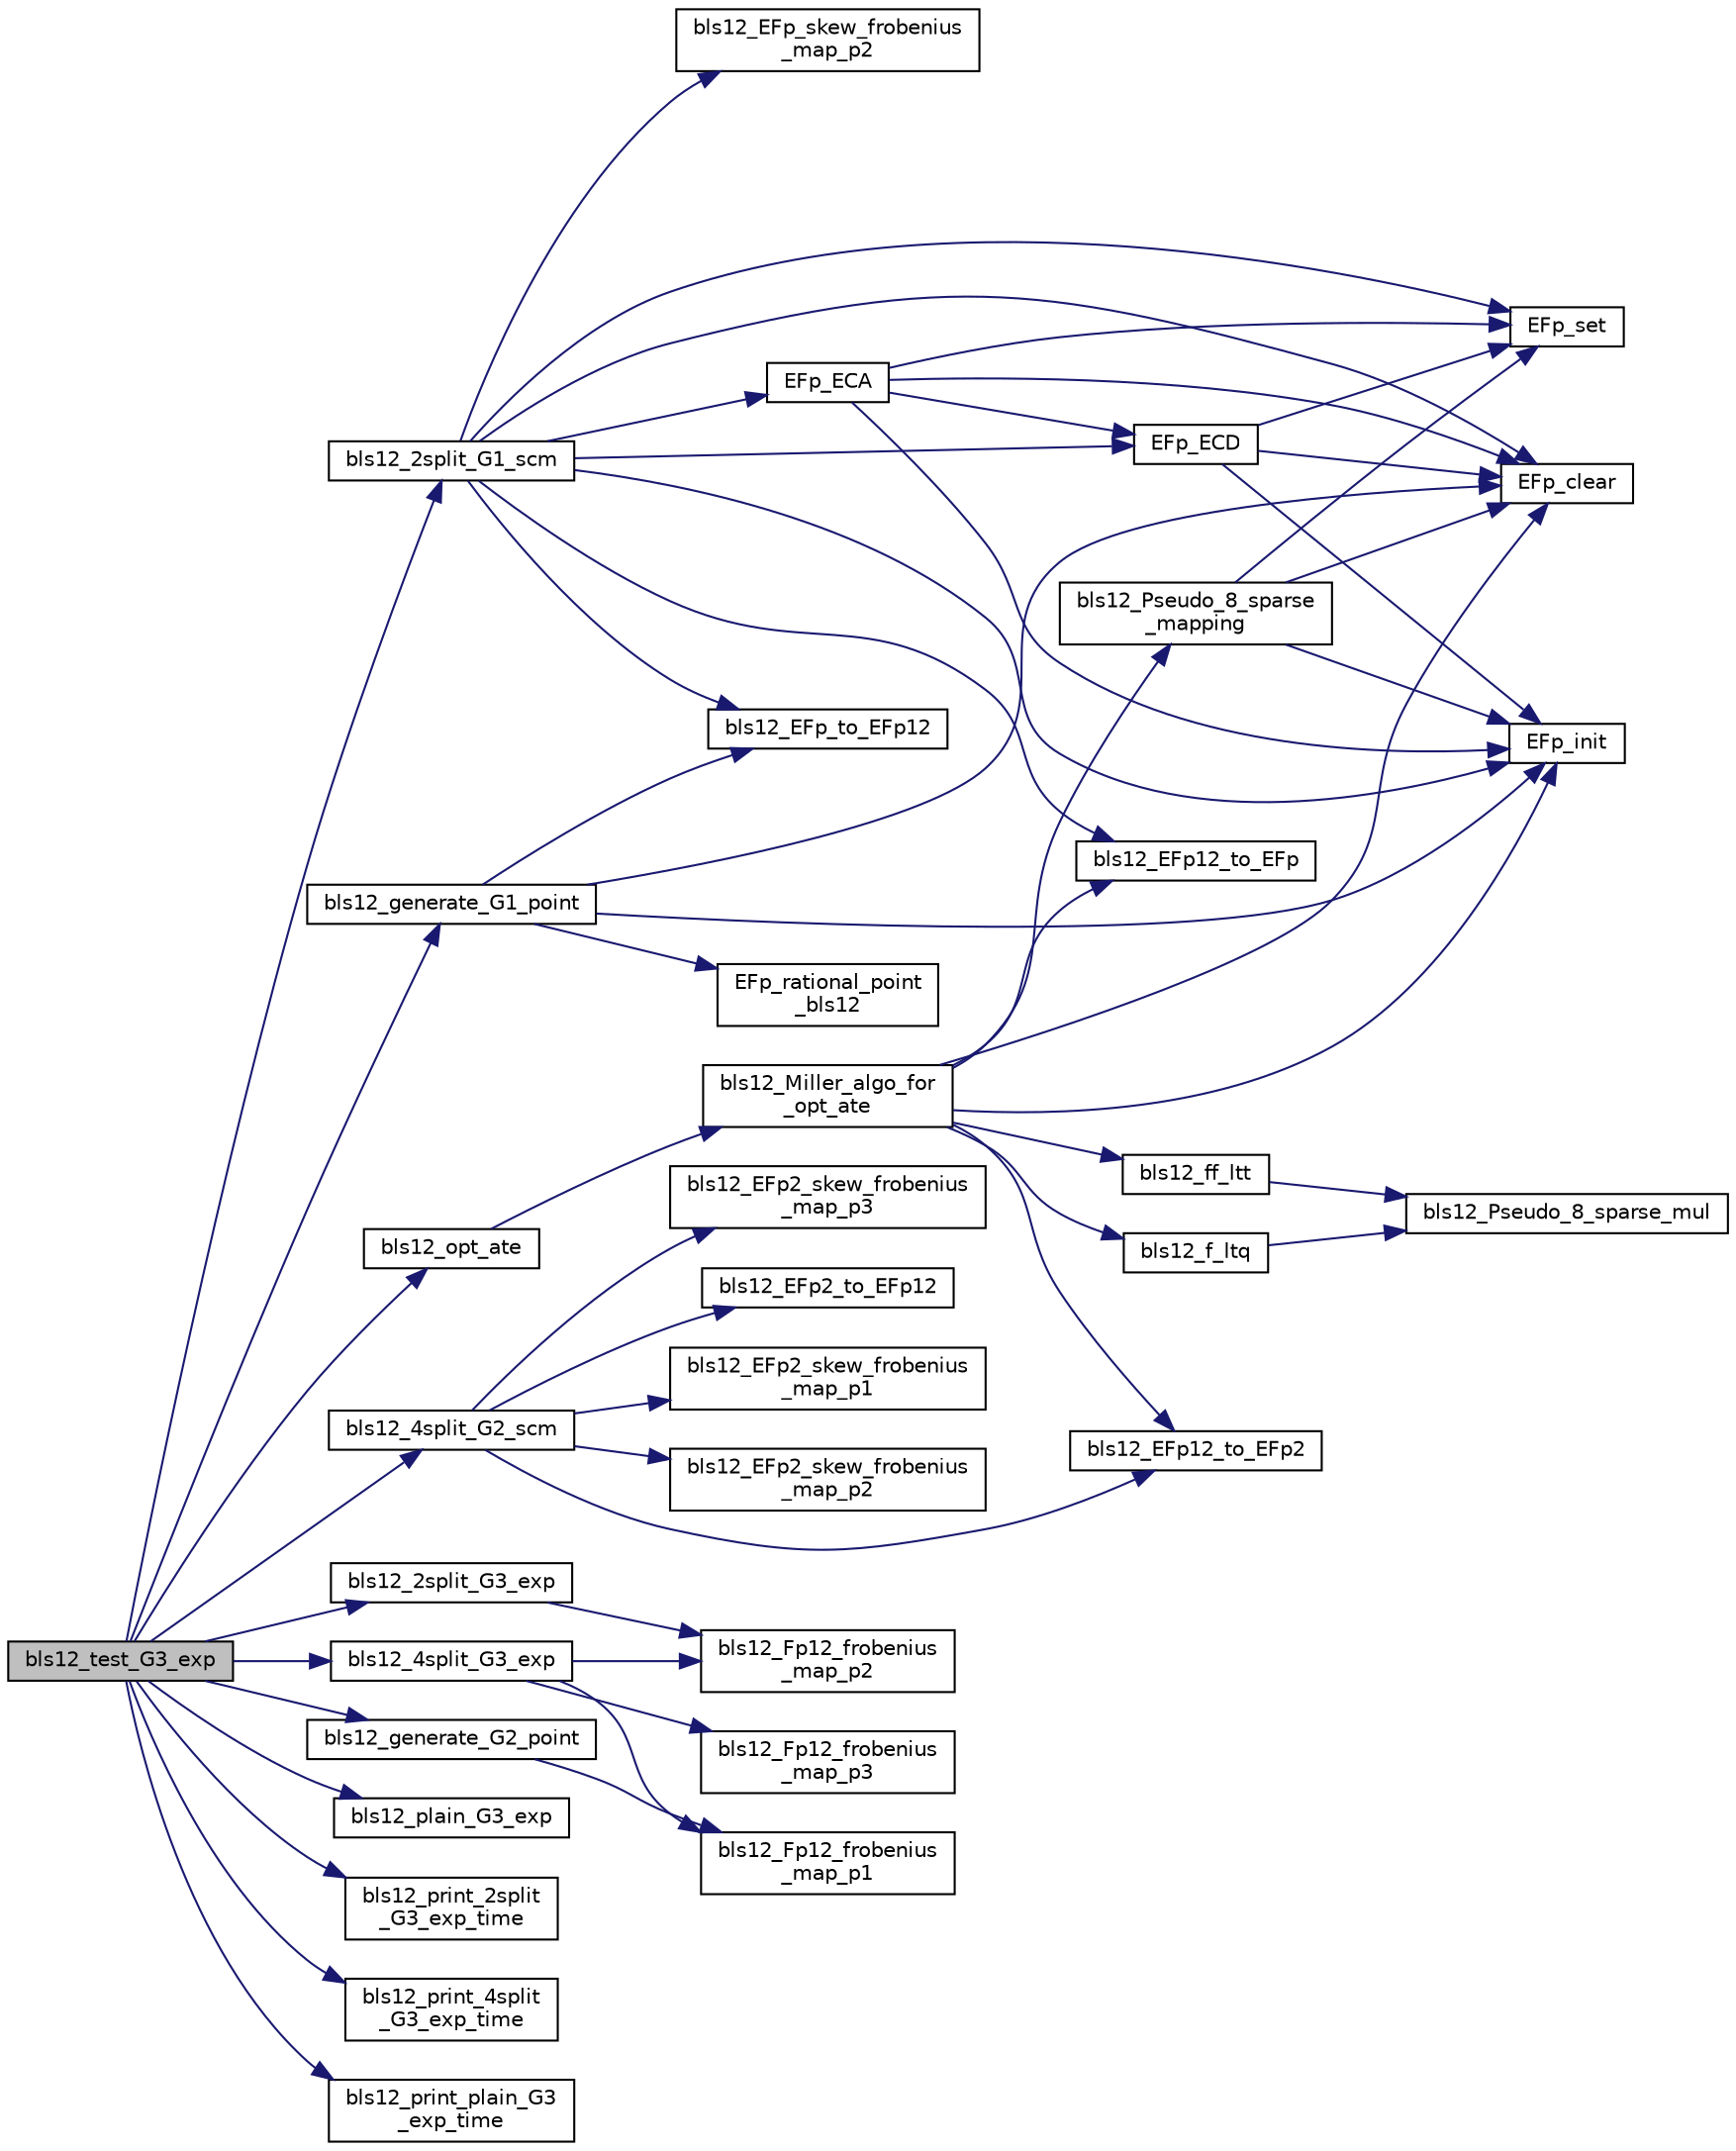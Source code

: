digraph "bls12_test_G3_exp"
{
  edge [fontname="Helvetica",fontsize="10",labelfontname="Helvetica",labelfontsize="10"];
  node [fontname="Helvetica",fontsize="10",shape=record];
  rankdir="LR";
  Node32 [label="bls12_test_G3_exp",height=0.2,width=0.4,color="black", fillcolor="grey75", style="filled", fontcolor="black"];
  Node32 -> Node33 [color="midnightblue",fontsize="10",style="solid"];
  Node33 [label="bls12_2split_G1_scm",height=0.2,width=0.4,color="black", fillcolor="white", style="filled",URL="$bls12__scm_8h.html#aae42e6e607e5af6339f4fc74acd931e3"];
  Node33 -> Node34 [color="midnightblue",fontsize="10",style="solid"];
  Node34 [label="bls12_EFp12_to_EFp",height=0.2,width=0.4,color="black", fillcolor="white", style="filled",URL="$bls12__twist_8h.html#ab400c20c7379b8092500f351fda16323"];
  Node33 -> Node35 [color="midnightblue",fontsize="10",style="solid"];
  Node35 [label="bls12_EFp_skew_frobenius\l_map_p2",height=0.2,width=0.4,color="black", fillcolor="white", style="filled",URL="$bls12__skew__frobenius_8h.html#a27f5995aeb743e8ca184d8fdfe4dd819"];
  Node33 -> Node36 [color="midnightblue",fontsize="10",style="solid"];
  Node36 [label="bls12_EFp_to_EFp12",height=0.2,width=0.4,color="black", fillcolor="white", style="filled",URL="$bls12__twist_8h.html#a1fff3d9b5a4da8df91e68493d344cb6b"];
  Node33 -> Node37 [color="midnightblue",fontsize="10",style="solid"];
  Node37 [label="EFp_clear",height=0.2,width=0.4,color="black", fillcolor="white", style="filled",URL="$bn__efp_8h.html#a8d12aae9ceed0cf06fffc1dc2c2aae40"];
  Node33 -> Node38 [color="midnightblue",fontsize="10",style="solid"];
  Node38 [label="EFp_ECA",height=0.2,width=0.4,color="black", fillcolor="white", style="filled",URL="$bn__efp_8h.html#a4b290a91bf913cf38dffee13f1db784b"];
  Node38 -> Node39 [color="midnightblue",fontsize="10",style="solid"];
  Node39 [label="EFp_set",height=0.2,width=0.4,color="black", fillcolor="white", style="filled",URL="$bn__efp_8h.html#abb438750cc5bfec2da8cd2f3863a985f"];
  Node38 -> Node40 [color="midnightblue",fontsize="10",style="solid"];
  Node40 [label="EFp_ECD",height=0.2,width=0.4,color="black", fillcolor="white", style="filled",URL="$bn__efp_8h.html#a9ba98cee075d39257ea190cbe340dec5"];
  Node40 -> Node41 [color="midnightblue",fontsize="10",style="solid"];
  Node41 [label="EFp_init",height=0.2,width=0.4,color="black", fillcolor="white", style="filled",URL="$bn__efp_8h.html#a2b1c0fe61a09134e31640f1565a48ed1"];
  Node40 -> Node39 [color="midnightblue",fontsize="10",style="solid"];
  Node40 -> Node37 [color="midnightblue",fontsize="10",style="solid"];
  Node38 -> Node41 [color="midnightblue",fontsize="10",style="solid"];
  Node38 -> Node37 [color="midnightblue",fontsize="10",style="solid"];
  Node33 -> Node40 [color="midnightblue",fontsize="10",style="solid"];
  Node33 -> Node41 [color="midnightblue",fontsize="10",style="solid"];
  Node33 -> Node39 [color="midnightblue",fontsize="10",style="solid"];
  Node32 -> Node42 [color="midnightblue",fontsize="10",style="solid"];
  Node42 [label="bls12_2split_G3_exp",height=0.2,width=0.4,color="black", fillcolor="white", style="filled",URL="$bls12___g3__exp_8h.html#a04349573c89d398f04506a6db9e2c487"];
  Node42 -> Node43 [color="midnightblue",fontsize="10",style="solid"];
  Node43 [label="bls12_Fp12_frobenius\l_map_p2",height=0.2,width=0.4,color="black", fillcolor="white", style="filled",URL="$bls12__frobenius_8h.html#af6a38141d5aa4f0fc4361d12d8c05671"];
  Node32 -> Node44 [color="midnightblue",fontsize="10",style="solid"];
  Node44 [label="bls12_4split_G2_scm",height=0.2,width=0.4,color="black", fillcolor="white", style="filled",URL="$bls12__scm_8h.html#a4ba82479d082bed6f2f58f848d771bc7"];
  Node44 -> Node45 [color="midnightblue",fontsize="10",style="solid"];
  Node45 [label="bls12_EFp12_to_EFp2",height=0.2,width=0.4,color="black", fillcolor="white", style="filled",URL="$bls12__twist_8h.html#a069ee5f353c96be9b1821af349731fe3"];
  Node44 -> Node46 [color="midnightblue",fontsize="10",style="solid"];
  Node46 [label="bls12_EFp2_skew_frobenius\l_map_p1",height=0.2,width=0.4,color="black", fillcolor="white", style="filled",URL="$bls12__skew__frobenius_8h.html#a8d89c42f0d2898af5639f908ebc6ad72"];
  Node44 -> Node47 [color="midnightblue",fontsize="10",style="solid"];
  Node47 [label="bls12_EFp2_skew_frobenius\l_map_p2",height=0.2,width=0.4,color="black", fillcolor="white", style="filled",URL="$bls12__skew__frobenius_8h.html#a53a7cd126428aa8a94732b2c521ad0f7"];
  Node44 -> Node48 [color="midnightblue",fontsize="10",style="solid"];
  Node48 [label="bls12_EFp2_skew_frobenius\l_map_p3",height=0.2,width=0.4,color="black", fillcolor="white", style="filled",URL="$bls12__skew__frobenius_8h.html#a87f87eeb97f9ba92718de8561d8a486d"];
  Node44 -> Node49 [color="midnightblue",fontsize="10",style="solid"];
  Node49 [label="bls12_EFp2_to_EFp12",height=0.2,width=0.4,color="black", fillcolor="white", style="filled",URL="$bls12__twist_8h.html#aa558f3e6f2284e657e3218c9e713c018"];
  Node32 -> Node50 [color="midnightblue",fontsize="10",style="solid"];
  Node50 [label="bls12_4split_G3_exp",height=0.2,width=0.4,color="black", fillcolor="white", style="filled",URL="$bls12___g3__exp_8h.html#a9664a6d82c05d087c7e9cf80b657311d"];
  Node50 -> Node51 [color="midnightblue",fontsize="10",style="solid"];
  Node51 [label="bls12_Fp12_frobenius\l_map_p1",height=0.2,width=0.4,color="black", fillcolor="white", style="filled",URL="$bls12__frobenius_8h.html#a22e66a8db607710f331457d0a42b52a6"];
  Node50 -> Node43 [color="midnightblue",fontsize="10",style="solid"];
  Node50 -> Node52 [color="midnightblue",fontsize="10",style="solid"];
  Node52 [label="bls12_Fp12_frobenius\l_map_p3",height=0.2,width=0.4,color="black", fillcolor="white", style="filled",URL="$bls12__frobenius_8h.html#a8b383bddc2f7f902a85b73bea5d9d44d"];
  Node32 -> Node53 [color="midnightblue",fontsize="10",style="solid"];
  Node53 [label="bls12_generate_G1_point",height=0.2,width=0.4,color="black", fillcolor="white", style="filled",URL="$bls12__generate__points_8h.html#a72ef3b90d050e3eeb5395016e62ceaf1"];
  Node53 -> Node36 [color="midnightblue",fontsize="10",style="solid"];
  Node53 -> Node37 [color="midnightblue",fontsize="10",style="solid"];
  Node53 -> Node41 [color="midnightblue",fontsize="10",style="solid"];
  Node53 -> Node54 [color="midnightblue",fontsize="10",style="solid"];
  Node54 [label="EFp_rational_point\l_bls12",height=0.2,width=0.4,color="black", fillcolor="white", style="filled",URL="$bn__efp_8h.html#a131fa3538790c33f2006d84b4a60f4e5"];
  Node32 -> Node55 [color="midnightblue",fontsize="10",style="solid"];
  Node55 [label="bls12_generate_G2_point",height=0.2,width=0.4,color="black", fillcolor="white", style="filled",URL="$bls12__generate__points_8h.html#ab798368874a1a8365377d05ce9c5c121"];
  Node55 -> Node51 [color="midnightblue",fontsize="10",style="solid"];
  Node32 -> Node56 [color="midnightblue",fontsize="10",style="solid"];
  Node56 [label="bls12_opt_ate",height=0.2,width=0.4,color="black", fillcolor="white", style="filled",URL="$bls12__pairings_8h.html#a9fbfb8c58f4bcd4e8eb916a2f9419c2e"];
  Node56 -> Node57 [color="midnightblue",fontsize="10",style="solid"];
  Node57 [label="bls12_Miller_algo_for\l_opt_ate",height=0.2,width=0.4,color="black", fillcolor="white", style="filled",URL="$bls12__miller__optate_8h.html#a4dd1ea18b9004d2f7dc99fc940dbab12"];
  Node57 -> Node34 [color="midnightblue",fontsize="10",style="solid"];
  Node57 -> Node45 [color="midnightblue",fontsize="10",style="solid"];
  Node57 -> Node58 [color="midnightblue",fontsize="10",style="solid"];
  Node58 [label="bls12_f_ltq",height=0.2,width=0.4,color="black", fillcolor="white", style="filled",URL="$bls12__line__ate_8h.html#a052c9a4d331a4f2d9468d3fb4d0d0944"];
  Node58 -> Node59 [color="midnightblue",fontsize="10",style="solid"];
  Node59 [label="bls12_Pseudo_8_sparse_mul",height=0.2,width=0.4,color="black", fillcolor="white", style="filled",URL="$bls12__p8sparse_8h.html#a12e66a107c192d4b73a29140c2a6d97d"];
  Node57 -> Node60 [color="midnightblue",fontsize="10",style="solid"];
  Node60 [label="bls12_ff_ltt",height=0.2,width=0.4,color="black", fillcolor="white", style="filled",URL="$bls12__line__ate_8h.html#aef224b31d737d02e09b87597a9aa8664"];
  Node60 -> Node59 [color="midnightblue",fontsize="10",style="solid"];
  Node57 -> Node61 [color="midnightblue",fontsize="10",style="solid"];
  Node61 [label="bls12_Pseudo_8_sparse\l_mapping",height=0.2,width=0.4,color="black", fillcolor="white", style="filled",URL="$bls12__p8sparse_8h.html#a8d0191550910276d37cdc20f1f11d3d7"];
  Node61 -> Node37 [color="midnightblue",fontsize="10",style="solid"];
  Node61 -> Node41 [color="midnightblue",fontsize="10",style="solid"];
  Node61 -> Node39 [color="midnightblue",fontsize="10",style="solid"];
  Node57 -> Node37 [color="midnightblue",fontsize="10",style="solid"];
  Node57 -> Node41 [color="midnightblue",fontsize="10",style="solid"];
  Node32 -> Node62 [color="midnightblue",fontsize="10",style="solid"];
  Node62 [label="bls12_plain_G3_exp",height=0.2,width=0.4,color="black", fillcolor="white", style="filled",URL="$bls12___g3__exp_8h.html#a62ad2674d4d8c8ed394f5df155ad5b94"];
  Node32 -> Node63 [color="midnightblue",fontsize="10",style="solid"];
  Node63 [label="bls12_print_2split\l_G3_exp_time",height=0.2,width=0.4,color="black", fillcolor="white", style="filled",URL="$bls12__timeprint_8h.html#aceb4cff451b842045f50dd4f77027a64"];
  Node32 -> Node64 [color="midnightblue",fontsize="10",style="solid"];
  Node64 [label="bls12_print_4split\l_G3_exp_time",height=0.2,width=0.4,color="black", fillcolor="white", style="filled",URL="$bls12__timeprint_8h.html#ae5fdf6ed71a71987c83e875e6d43433a"];
  Node32 -> Node65 [color="midnightblue",fontsize="10",style="solid"];
  Node65 [label="bls12_print_plain_G3\l_exp_time",height=0.2,width=0.4,color="black", fillcolor="white", style="filled",URL="$bls12__timeprint_8h.html#a4c48211c6a16adcd18922653fb05a1b7"];
}
